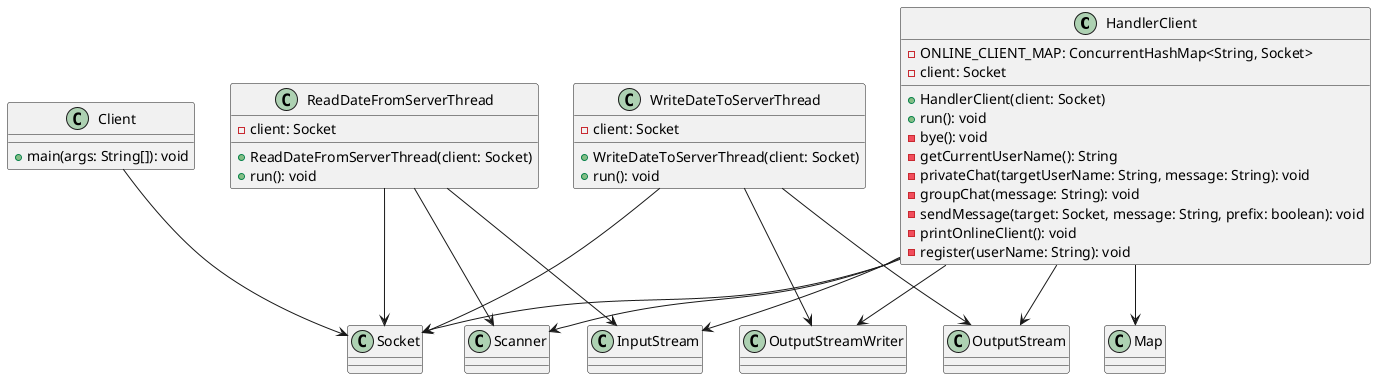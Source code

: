 @startuml

class HandlerClient {
  - ONLINE_CLIENT_MAP: ConcurrentHashMap<String, Socket>
  - client: Socket
  + HandlerClient(client: Socket)
  + run(): void
  - bye(): void
  - getCurrentUserName(): String
  - privateChat(targetUserName: String, message: String): void
  - groupChat(message: String): void
  - sendMessage(target: Socket, message: String, prefix: boolean): void
  - printOnlineClient(): void
  - register(userName: String): void
}

class ReadDateFromServerThread {
  - client: Socket
  + ReadDateFromServerThread(client: Socket)
  + run(): void
}

class WriteDateToServerThread {
  - client: Socket
  + WriteDateToServerThread(client: Socket)
  + run(): void
}

class Client {
  + main(args: String[]): void
}

HandlerClient --> Socket
HandlerClient --> Map
HandlerClient --> InputStream
HandlerClient --> OutputStream
HandlerClient --> OutputStreamWriter
HandlerClient --> Scanner

ReadDateFromServerThread --> Socket
ReadDateFromServerThread --> InputStream
ReadDateFromServerThread --> Scanner

WriteDateToServerThread --> Socket
WriteDateToServerThread --> OutputStream
WriteDateToServerThread --> OutputStreamWriter

Client --> Socket

@enduml
